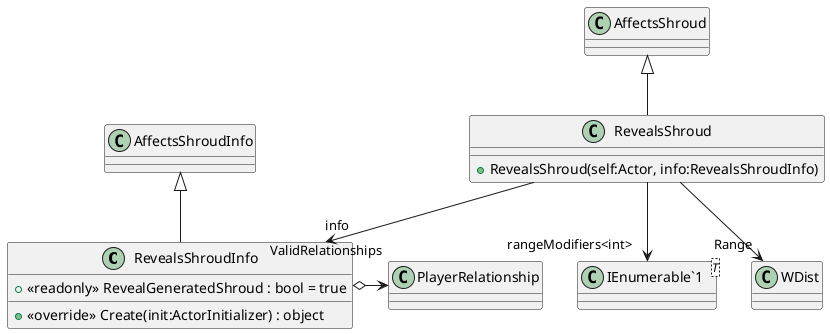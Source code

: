 @startuml
class RevealsShroudInfo {
    + <<readonly>> RevealGeneratedShroud : bool = true
    + <<override>> Create(init:ActorInitializer) : object
}
class RevealsShroud {
    + RevealsShroud(self:Actor, info:RevealsShroudInfo)
}
class "IEnumerable`1"<T> {
}
AffectsShroudInfo <|-- RevealsShroudInfo
RevealsShroudInfo o-> "ValidRelationships" PlayerRelationship
AffectsShroud <|-- RevealsShroud
RevealsShroud --> "info" RevealsShroudInfo
RevealsShroud --> "rangeModifiers<int>" "IEnumerable`1"
RevealsShroud --> "Range" WDist
@enduml
